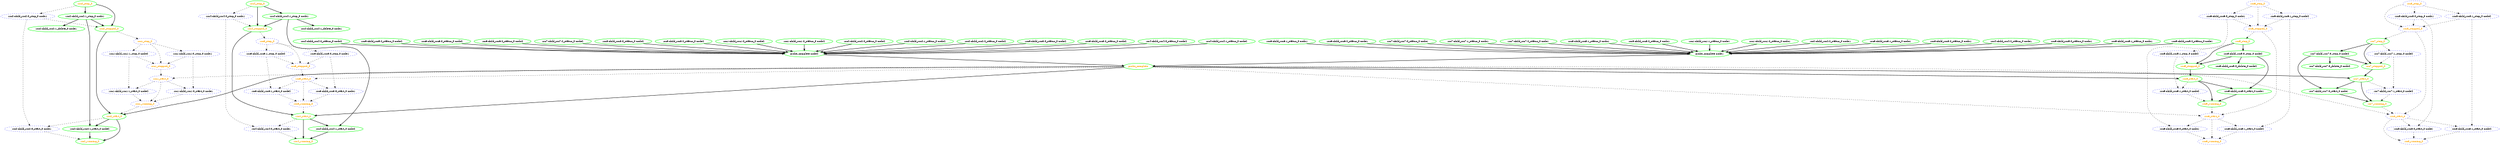 digraph "g" {
	size = "30,30"
"probe_complete" [ style=bold color="green" fontcolor="orange" ]
"probe_complete node1" [ style=bold color="green" fontcolor="black" ]
"rsc1:child_rsc1:1_status_0 node1" [ style=bold color="green" fontcolor="black" ]
"rsc1:child_rsc1:2_status_0 node1" [ style=bold color="green" fontcolor="black" ]
"rsc2:child_rsc2:2_status_0 node1" [ style=bold color="green" fontcolor="black" ]
"rsc3:child_rsc3:1_status_0 node1" [ style=bold color="green" fontcolor="black" ]
"rsc3:child_rsc3:2_status_0 node1" [ style=bold color="green" fontcolor="black" ]
"rsc4:child_rsc4:2_status_0 node1" [ style=bold color="green" fontcolor="black" ]
"rsc5:child_rsc5:0_status_0 node1" [ style=bold color="green" fontcolor="black" ]
"rsc5:child_rsc5:1_status_0 node1" [ style=bold color="green" fontcolor="black" ]
"rsc5:child_rsc5:2_status_0 node1" [ style=bold color="green" fontcolor="black" ]
"rsc6:child_rsc6:1_status_0 node1" [ style=bold color="green" fontcolor="black" ]
"rsc6:child_rsc6:2_status_0 node1" [ style=bold color="green" fontcolor="black" ]
"rsc7:child_rsc7:0_status_0 node1" [ style=bold color="green" fontcolor="black" ]
"rsc7:child_rsc7:1_status_0 node1" [ style=bold color="green" fontcolor="black" ]
"rsc7:child_rsc7:2_status_0 node1" [ style=bold color="green" fontcolor="black" ]
"rsc8:child_rsc8:1_status_0 node1" [ style=bold color="green" fontcolor="black" ]
"rsc8:child_rsc8:2_status_0 node1" [ style=bold color="green" fontcolor="black" ]
"probe_complete node2" [ style=bold color="green" fontcolor="black" ]
"rsc1:child_rsc1:0_status_0 node2" [ style=bold color="green" fontcolor="black" ]
"rsc1:child_rsc1:2_status_0 node2" [ style=bold color="green" fontcolor="black" ]
"rsc2:child_rsc2:0_status_0 node2" [ style=bold color="green" fontcolor="black" ]
"rsc2:child_rsc2:1_status_0 node2" [ style=bold color="green" fontcolor="black" ]
"rsc2:child_rsc2:2_status_0 node2" [ style=bold color="green" fontcolor="black" ]
"rsc3:child_rsc3:0_status_0 node2" [ style=bold color="green" fontcolor="black" ]
"rsc3:child_rsc3:2_status_0 node2" [ style=bold color="green" fontcolor="black" ]
"rsc4:child_rsc4:0_status_0 node2" [ style=bold color="green" fontcolor="black" ]
"rsc4:child_rsc4:1_status_0 node2" [ style=bold color="green" fontcolor="black" ]
"rsc4:child_rsc4:2_status_0 node2" [ style=bold color="green" fontcolor="black" ]
"rsc5:child_rsc5:2_status_0 node2" [ style=bold color="green" fontcolor="black" ]
"rsc6:child_rsc6:0_status_0 node2" [ style=bold color="green" fontcolor="black" ]
"rsc6:child_rsc6:2_status_0 node2" [ style=bold color="green" fontcolor="black" ]
"rsc7:child_rsc7:2_status_0 node2" [ style=bold color="green" fontcolor="black" ]
"rsc8:child_rsc8:0_status_0 node2" [ style=bold color="green" fontcolor="black" ]
"rsc8:child_rsc8:2_status_0 node2" [ style=bold color="green" fontcolor="black" ]
"rsc1:child_rsc1:0_stop_0 node1" [ style="dashed" color="blue" fontcolor="black" ]
"rsc1:child_rsc1:0_start_0 node1" [ style="dashed" color="blue" fontcolor="black" ]
"rsc1:child_rsc1:1_stop_0 node2" [ style="dashed" color="blue" fontcolor="black" ]
"rsc1:child_rsc1:1_start_0 node2" [ style="dashed" color="blue" fontcolor="black" ]
"rsc1_start_0" [ style="dashed" color="blue" fontcolor="orange" ]
"rsc1_running_0" [ style="dashed" color="blue" fontcolor="orange" ]
"rsc1_stop_0" [ style="dashed" color="blue" fontcolor="orange" ]
"rsc1_stopped_0" [ style="dashed" color="blue" fontcolor="orange" ]
"rsc2:child_rsc2:0_stop_0 node1" [ style="dashed" color="blue" fontcolor="black" ]
"rsc2:child_rsc2:0_start_0 node1" [ style="dashed" color="blue" fontcolor="black" ]
"rsc2:child_rsc2:1_stop_0 node1" [ style=bold color="green" fontcolor="black" ]
"rsc2:child_rsc2:1_start_0 node2" [ style=bold color="green" fontcolor="black" ]
"rsc2:child_rsc2:1_delete_0 node1" [ style=bold color="green" fontcolor="black" ]
"rsc2_start_0" [ style=bold color="green" fontcolor="orange" ]
"rsc2_running_0" [ style=bold color="green" fontcolor="orange" ]
"rsc2_stop_0" [ style=bold color="green" fontcolor="orange" ]
"rsc2_stopped_0" [ style=bold color="green" fontcolor="orange" ]
"rsc3:child_rsc3:0_stop_0 node1" [ style="dashed" color="blue" fontcolor="black" ]
"rsc3:child_rsc3:0_start_0 node1" [ style="dashed" color="blue" fontcolor="black" ]
"rsc3:child_rsc3:1_stop_0 node2" [ style="dashed" color="blue" fontcolor="black" ]
"rsc3:child_rsc3:1_start_0 node2" [ style="dashed" color="blue" fontcolor="black" ]
"rsc3_start_0" [ style="dashed" color="blue" fontcolor="orange" ]
"rsc3_running_0" [ style="dashed" color="blue" fontcolor="orange" ]
"rsc3_stop_0" [ style="dashed" color="blue" fontcolor="orange" ]
"rsc3_stopped_0" [ style="dashed" color="blue" fontcolor="orange" ]
"rsc4:child_rsc4:0_stop_0 node1" [ style="dashed" color="blue" fontcolor="black" ]
"rsc4:child_rsc4:0_start_0 node1" [ style="dashed" color="blue" fontcolor="black" ]
"rsc4:child_rsc4:1_stop_0 node1" [ style=bold color="green" fontcolor="black" ]
"rsc4:child_rsc4:1_start_0 node2" [ style=bold color="green" fontcolor="black" ]
"rsc4:child_rsc4:1_delete_0 node1" [ style=bold color="green" fontcolor="black" ]
"rsc4_start_0" [ style=bold color="green" fontcolor="orange" ]
"rsc4_running_0" [ style=bold color="green" fontcolor="orange" ]
"rsc4_stop_0" [ style=bold color="green" fontcolor="orange" ]
"rsc4_stopped_0" [ style=bold color="green" fontcolor="orange" ]
"rsc5:child_rsc5:0_stop_0 node2" [ style=bold color="green" fontcolor="black" ]
"rsc5:child_rsc5:0_start_0 node1" [ style=bold color="green" fontcolor="black" ]
"rsc5:child_rsc5:0_delete_0 node2" [ style=bold color="green" fontcolor="black" ]
"rsc5:child_rsc5:1_stop_0 node2" [ style="dashed" color="blue" fontcolor="black" ]
"rsc5:child_rsc5:1_start_0 node2" [ style="dashed" color="blue" fontcolor="black" ]
"rsc5_start_0" [ style=bold color="green" fontcolor="orange" ]
"rsc5_running_0" [ style=bold color="green" fontcolor="orange" ]
"rsc5_stop_0" [ style=bold color="green" fontcolor="orange" ]
"rsc5_stopped_0" [ style=bold color="green" fontcolor="orange" ]
"rsc6:child_rsc6:0_stop_0 node1" [ style="dashed" color="blue" fontcolor="black" ]
"rsc6:child_rsc6:0_start_0 node1" [ style="dashed" color="blue" fontcolor="black" ]
"rsc6:child_rsc6:1_stop_0 node2" [ style="dashed" color="blue" fontcolor="black" ]
"rsc6:child_rsc6:1_start_0 node2" [ style="dashed" color="blue" fontcolor="black" ]
"rsc6_start_0" [ style="dashed" color="blue" fontcolor="orange" ]
"rsc6_running_0" [ style="dashed" color="blue" fontcolor="orange" ]
"rsc6_stop_0" [ style="dashed" color="blue" fontcolor="orange" ]
"rsc6_stopped_0" [ style="dashed" color="blue" fontcolor="orange" ]
"rsc7:child_rsc7:0_stop_0 node2" [ style=bold color="green" fontcolor="black" ]
"rsc7:child_rsc7:0_start_0 node1" [ style=bold color="green" fontcolor="black" ]
"rsc7:child_rsc7:0_delete_0 node2" [ style=bold color="green" fontcolor="black" ]
"rsc7:child_rsc7:1_stop_0 node2" [ style="dashed" color="blue" fontcolor="black" ]
"rsc7:child_rsc7:1_start_0 node2" [ style="dashed" color="blue" fontcolor="black" ]
"rsc7_start_0" [ style=bold color="green" fontcolor="orange" ]
"rsc7_running_0" [ style=bold color="green" fontcolor="orange" ]
"rsc7_stop_0" [ style=bold color="green" fontcolor="orange" ]
"rsc7_stopped_0" [ style=bold color="green" fontcolor="orange" ]
"rsc8:child_rsc8:0_stop_0 node1" [ style="dashed" color="blue" fontcolor="black" ]
"rsc8:child_rsc8:0_start_0 node1" [ style="dashed" color="blue" fontcolor="black" ]
"rsc8:child_rsc8:1_stop_0 node2" [ style="dashed" color="blue" fontcolor="black" ]
"rsc8:child_rsc8:1_start_0 node2" [ style="dashed" color="blue" fontcolor="black" ]
"rsc8_start_0" [ style="dashed" color="blue" fontcolor="orange" ]
"rsc8_running_0" [ style="dashed" color="blue" fontcolor="orange" ]
"rsc8_stop_0" [ style="dashed" color="blue" fontcolor="orange" ]
"rsc8_stopped_0" [ style="dashed" color="blue" fontcolor="orange" ]
"probe_complete node1" -> "probe_complete" [ style = bold]
"probe_complete node2" -> "probe_complete" [ style = bold]
"rsc1:child_rsc1:1_status_0 node1" -> "probe_complete node1" [ style = bold]
"rsc1:child_rsc1:2_status_0 node1" -> "probe_complete node1" [ style = bold]
"rsc2:child_rsc2:2_status_0 node1" -> "probe_complete node1" [ style = bold]
"rsc3:child_rsc3:1_status_0 node1" -> "probe_complete node1" [ style = bold]
"rsc3:child_rsc3:2_status_0 node1" -> "probe_complete node1" [ style = bold]
"rsc4:child_rsc4:2_status_0 node1" -> "probe_complete node1" [ style = bold]
"rsc5:child_rsc5:0_status_0 node1" -> "probe_complete node1" [ style = bold]
"rsc5:child_rsc5:1_status_0 node1" -> "probe_complete node1" [ style = bold]
"rsc5:child_rsc5:2_status_0 node1" -> "probe_complete node1" [ style = bold]
"rsc6:child_rsc6:1_status_0 node1" -> "probe_complete node1" [ style = bold]
"rsc6:child_rsc6:2_status_0 node1" -> "probe_complete node1" [ style = bold]
"rsc7:child_rsc7:0_status_0 node1" -> "probe_complete node1" [ style = bold]
"rsc7:child_rsc7:1_status_0 node1" -> "probe_complete node1" [ style = bold]
"rsc7:child_rsc7:2_status_0 node1" -> "probe_complete node1" [ style = bold]
"rsc8:child_rsc8:1_status_0 node1" -> "probe_complete node1" [ style = bold]
"rsc8:child_rsc8:2_status_0 node1" -> "probe_complete node1" [ style = bold]
"rsc1:child_rsc1:0_status_0 node2" -> "probe_complete node2" [ style = bold]
"rsc1:child_rsc1:2_status_0 node2" -> "probe_complete node2" [ style = bold]
"rsc2:child_rsc2:0_status_0 node2" -> "probe_complete node2" [ style = bold]
"rsc2:child_rsc2:1_status_0 node2" -> "probe_complete node2" [ style = bold]
"rsc2:child_rsc2:2_status_0 node2" -> "probe_complete node2" [ style = bold]
"rsc3:child_rsc3:0_status_0 node2" -> "probe_complete node2" [ style = bold]
"rsc3:child_rsc3:2_status_0 node2" -> "probe_complete node2" [ style = bold]
"rsc4:child_rsc4:0_status_0 node2" -> "probe_complete node2" [ style = bold]
"rsc4:child_rsc4:1_status_0 node2" -> "probe_complete node2" [ style = bold]
"rsc4:child_rsc4:2_status_0 node2" -> "probe_complete node2" [ style = bold]
"rsc5:child_rsc5:2_status_0 node2" -> "probe_complete node2" [ style = bold]
"rsc6:child_rsc6:0_status_0 node2" -> "probe_complete node2" [ style = bold]
"rsc6:child_rsc6:2_status_0 node2" -> "probe_complete node2" [ style = bold]
"rsc7:child_rsc7:2_status_0 node2" -> "probe_complete node2" [ style = bold]
"rsc8:child_rsc8:0_status_0 node2" -> "probe_complete node2" [ style = bold]
"rsc8:child_rsc8:2_status_0 node2" -> "probe_complete node2" [ style = bold]
"rsc1_stop_0" -> "rsc1:child_rsc1:0_stop_0 node1" [ style = dashed]
"rsc1:child_rsc1:0_stop_0 node1" -> "rsc1:child_rsc1:0_start_0 node1" [ style = dashed]
"rsc1_start_0" -> "rsc1:child_rsc1:0_start_0 node1" [ style = dashed]
"rsc1_stop_0" -> "rsc1:child_rsc1:1_stop_0 node2" [ style = dashed]
"rsc1:child_rsc1:1_stop_0 node2" -> "rsc1:child_rsc1:1_start_0 node2" [ style = dashed]
"rsc1_start_0" -> "rsc1:child_rsc1:1_start_0 node2" [ style = dashed]
"probe_complete" -> "rsc1_start_0" [ style = dashed]
"rsc1_stopped_0" -> "rsc1_start_0" [ style = dashed]
"rsc1_start_0" -> "rsc1_running_0" [ style = dashed]
"rsc1:child_rsc1:0_start_0 node1" -> "rsc1_running_0" [ style = dashed]
"rsc1:child_rsc1:1_start_0 node2" -> "rsc1_running_0" [ style = dashed]
"rsc2_stopped_0" -> "rsc1_stop_0" [ style = dashed]
"rsc1_stop_0" -> "rsc1_stopped_0" [ style = dashed]
"rsc1:child_rsc1:0_stop_0 node1" -> "rsc1_stopped_0" [ style = dashed]
"rsc1:child_rsc1:1_stop_0 node2" -> "rsc1_stopped_0" [ style = dashed]
"rsc2_stop_0" -> "rsc2:child_rsc2:0_stop_0 node1" [ style = dashed]
"rsc2:child_rsc2:0_stop_0 node1" -> "rsc2:child_rsc2:0_start_0 node1" [ style = dashed]
"rsc2_start_0" -> "rsc2:child_rsc2:0_start_0 node1" [ style = dashed]
"rsc2_stop_0" -> "rsc2:child_rsc2:1_stop_0 node1" [ style = bold]
"rsc2:child_rsc2:1_stop_0 node1" -> "rsc2:child_rsc2:1_start_0 node2" [ style = bold]
"rsc2_start_0" -> "rsc2:child_rsc2:1_start_0 node2" [ style = bold]
"rsc2:child_rsc2:1_stop_0 node1" -> "rsc2:child_rsc2:1_delete_0 node1" [ style = bold]
"probe_complete" -> "rsc2_start_0" [ style = bold]
"rsc1_running_0" -> "rsc2_start_0" [ style = dashed]
"rsc2_stopped_0" -> "rsc2_start_0" [ style = bold]
"rsc2:child_rsc2:0_start_0 node1" -> "rsc2_running_0" [ style = dashed]
"rsc2:child_rsc2:1_start_0 node2" -> "rsc2_running_0" [ style = bold]
"rsc2_start_0" -> "rsc2_running_0" [ style = bold]
"rsc2:child_rsc2:0_stop_0 node1" -> "rsc2_stopped_0" [ style = dashed]
"rsc2:child_rsc2:1_stop_0 node1" -> "rsc2_stopped_0" [ style = bold]
"rsc2_stop_0" -> "rsc2_stopped_0" [ style = bold]
"rsc3_stop_0" -> "rsc3:child_rsc3:0_stop_0 node1" [ style = dashed]
"rsc3:child_rsc3:0_stop_0 node1" -> "rsc3:child_rsc3:0_start_0 node1" [ style = dashed]
"rsc3_start_0" -> "rsc3:child_rsc3:0_start_0 node1" [ style = dashed]
"rsc3_stop_0" -> "rsc3:child_rsc3:1_stop_0 node2" [ style = dashed]
"rsc3:child_rsc3:1_stop_0 node2" -> "rsc3:child_rsc3:1_start_0 node2" [ style = dashed]
"rsc3_start_0" -> "rsc3:child_rsc3:1_start_0 node2" [ style = dashed]
"probe_complete" -> "rsc3_start_0" [ style = dashed]
"rsc3_stopped_0" -> "rsc3_start_0" [ style = dashed]
"rsc3_start_0" -> "rsc3_running_0" [ style = dashed]
"rsc3:child_rsc3:0_start_0 node1" -> "rsc3_running_0" [ style = dashed]
"rsc3:child_rsc3:1_start_0 node2" -> "rsc3_running_0" [ style = dashed]
"rsc4_stopped_0" -> "rsc3_stop_0" [ style = dashed]
"rsc3_stop_0" -> "rsc3_stopped_0" [ style = dashed]
"rsc3:child_rsc3:0_stop_0 node1" -> "rsc3_stopped_0" [ style = dashed]
"rsc3:child_rsc3:1_stop_0 node2" -> "rsc3_stopped_0" [ style = dashed]
"rsc4_stop_0" -> "rsc4:child_rsc4:0_stop_0 node1" [ style = dashed]
"rsc4:child_rsc4:0_stop_0 node1" -> "rsc4:child_rsc4:0_start_0 node1" [ style = dashed]
"rsc4_start_0" -> "rsc4:child_rsc4:0_start_0 node1" [ style = dashed]
"rsc4_stop_0" -> "rsc4:child_rsc4:1_stop_0 node1" [ style = bold]
"rsc4:child_rsc4:1_stop_0 node1" -> "rsc4:child_rsc4:1_start_0 node2" [ style = bold]
"rsc4_start_0" -> "rsc4:child_rsc4:1_start_0 node2" [ style = bold]
"rsc4:child_rsc4:1_stop_0 node1" -> "rsc4:child_rsc4:1_delete_0 node1" [ style = bold]
"probe_complete" -> "rsc4_start_0" [ style = bold]
"rsc3_running_0" -> "rsc4_start_0" [ style = dashed]
"rsc4_stopped_0" -> "rsc4_start_0" [ style = bold]
"rsc4:child_rsc4:0_start_0 node1" -> "rsc4_running_0" [ style = dashed]
"rsc4:child_rsc4:1_start_0 node2" -> "rsc4_running_0" [ style = bold]
"rsc4_start_0" -> "rsc4_running_0" [ style = bold]
"rsc4:child_rsc4:0_stop_0 node1" -> "rsc4_stopped_0" [ style = dashed]
"rsc4:child_rsc4:1_stop_0 node1" -> "rsc4_stopped_0" [ style = bold]
"rsc4_stop_0" -> "rsc4_stopped_0" [ style = bold]
"rsc5_stop_0" -> "rsc5:child_rsc5:0_stop_0 node2" [ style = bold]
"rsc5:child_rsc5:0_stop_0 node2" -> "rsc5:child_rsc5:0_start_0 node1" [ style = bold]
"rsc5_start_0" -> "rsc5:child_rsc5:0_start_0 node1" [ style = bold]
"rsc5:child_rsc5:0_stop_0 node2" -> "rsc5:child_rsc5:0_delete_0 node2" [ style = bold]
"rsc5_stop_0" -> "rsc5:child_rsc5:1_stop_0 node2" [ style = dashed]
"rsc5:child_rsc5:1_stop_0 node2" -> "rsc5:child_rsc5:1_start_0 node2" [ style = dashed]
"rsc5_start_0" -> "rsc5:child_rsc5:1_start_0 node2" [ style = dashed]
"probe_complete" -> "rsc5_start_0" [ style = bold]
"rsc5_stopped_0" -> "rsc5_start_0" [ style = bold]
"rsc5:child_rsc5:0_start_0 node1" -> "rsc5_running_0" [ style = bold]
"rsc5:child_rsc5:1_start_0 node2" -> "rsc5_running_0" [ style = dashed]
"rsc5_start_0" -> "rsc5_running_0" [ style = bold]
"rsc6_stopped_0" -> "rsc5_stop_0" [ style = dashed]
"rsc5:child_rsc5:0_stop_0 node2" -> "rsc5_stopped_0" [ style = bold]
"rsc5:child_rsc5:1_stop_0 node2" -> "rsc5_stopped_0" [ style = dashed]
"rsc5_stop_0" -> "rsc5_stopped_0" [ style = bold]
"rsc6_stop_0" -> "rsc6:child_rsc6:0_stop_0 node1" [ style = dashed]
"rsc6:child_rsc6:0_stop_0 node1" -> "rsc6:child_rsc6:0_start_0 node1" [ style = dashed]
"rsc6_start_0" -> "rsc6:child_rsc6:0_start_0 node1" [ style = dashed]
"rsc6_stop_0" -> "rsc6:child_rsc6:1_stop_0 node2" [ style = dashed]
"rsc6:child_rsc6:1_stop_0 node2" -> "rsc6:child_rsc6:1_start_0 node2" [ style = dashed]
"rsc6_start_0" -> "rsc6:child_rsc6:1_start_0 node2" [ style = dashed]
"rsc5_running_0" -> "rsc6_start_0" [ style = dashed]
"probe_complete" -> "rsc6_start_0" [ style = dashed]
"rsc6_stopped_0" -> "rsc6_start_0" [ style = dashed]
"rsc6_start_0" -> "rsc6_running_0" [ style = dashed]
"rsc6:child_rsc6:0_start_0 node1" -> "rsc6_running_0" [ style = dashed]
"rsc6:child_rsc6:1_start_0 node2" -> "rsc6_running_0" [ style = dashed]
"rsc6_stop_0" -> "rsc6_stopped_0" [ style = dashed]
"rsc6:child_rsc6:0_stop_0 node1" -> "rsc6_stopped_0" [ style = dashed]
"rsc6:child_rsc6:1_stop_0 node2" -> "rsc6_stopped_0" [ style = dashed]
"rsc7_stop_0" -> "rsc7:child_rsc7:0_stop_0 node2" [ style = bold]
"rsc7:child_rsc7:0_stop_0 node2" -> "rsc7:child_rsc7:0_start_0 node1" [ style = bold]
"rsc7_start_0" -> "rsc7:child_rsc7:0_start_0 node1" [ style = bold]
"rsc7:child_rsc7:0_stop_0 node2" -> "rsc7:child_rsc7:0_delete_0 node2" [ style = bold]
"rsc7_stop_0" -> "rsc7:child_rsc7:1_stop_0 node2" [ style = dashed]
"rsc7:child_rsc7:1_stop_0 node2" -> "rsc7:child_rsc7:1_start_0 node2" [ style = dashed]
"rsc7_start_0" -> "rsc7:child_rsc7:1_start_0 node2" [ style = dashed]
"probe_complete" -> "rsc7_start_0" [ style = bold]
"rsc7_stopped_0" -> "rsc7_start_0" [ style = bold]
"rsc7:child_rsc7:0_start_0 node1" -> "rsc7_running_0" [ style = bold]
"rsc7:child_rsc7:1_start_0 node2" -> "rsc7_running_0" [ style = dashed]
"rsc7_start_0" -> "rsc7_running_0" [ style = bold]
"rsc8_stopped_0" -> "rsc7_stop_0" [ style = dashed]
"rsc7:child_rsc7:0_stop_0 node2" -> "rsc7_stopped_0" [ style = bold]
"rsc7:child_rsc7:1_stop_0 node2" -> "rsc7_stopped_0" [ style = dashed]
"rsc7_stop_0" -> "rsc7_stopped_0" [ style = bold]
"rsc8_stop_0" -> "rsc8:child_rsc8:0_stop_0 node1" [ style = dashed]
"rsc8:child_rsc8:0_stop_0 node1" -> "rsc8:child_rsc8:0_start_0 node1" [ style = dashed]
"rsc8_start_0" -> "rsc8:child_rsc8:0_start_0 node1" [ style = dashed]
"rsc8_stop_0" -> "rsc8:child_rsc8:1_stop_0 node2" [ style = dashed]
"rsc8:child_rsc8:1_stop_0 node2" -> "rsc8:child_rsc8:1_start_0 node2" [ style = dashed]
"rsc8_start_0" -> "rsc8:child_rsc8:1_start_0 node2" [ style = dashed]
"rsc7_running_0" -> "rsc8_start_0" [ style = dashed]
"probe_complete" -> "rsc8_start_0" [ style = dashed]
"rsc8_stopped_0" -> "rsc8_start_0" [ style = dashed]
"rsc8_start_0" -> "rsc8_running_0" [ style = dashed]
"rsc8:child_rsc8:0_start_0 node1" -> "rsc8_running_0" [ style = dashed]
"rsc8:child_rsc8:1_start_0 node2" -> "rsc8_running_0" [ style = dashed]
"rsc8_stop_0" -> "rsc8_stopped_0" [ style = dashed]
"rsc8:child_rsc8:0_stop_0 node1" -> "rsc8_stopped_0" [ style = dashed]
"rsc8:child_rsc8:1_stop_0 node2" -> "rsc8_stopped_0" [ style = dashed]
}
